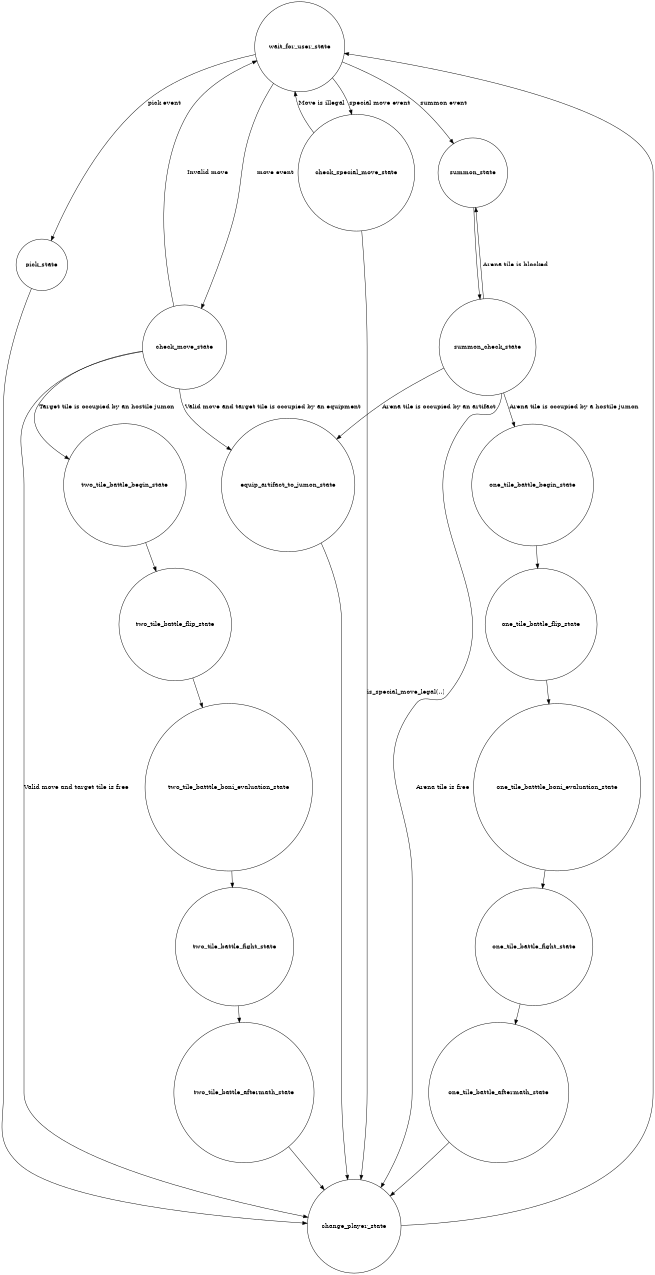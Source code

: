 digraph AkugaFSM {
	size="8.5"
	node [shape = circle]
	// Declare every existing state within the fsm
	wait_for_user_state
	pick_state
	summon_state
	check_move_state
	check_special_move_state
	summon_check_state
	change_player_state
	one_tile_battle_begin_state
	one_tile_battle_flip_state
	one_tile_batttle_boni_evaluation_state
	one_tile_battle_fight_state
	one_tile_battle_aftermath_state
	two_tile_battle_begin_state
	two_tile_battle_flip_state
	two_tile_batttle_boni_evaluation_state
	two_tile_battle_fight_state
	two_tile_battle_aftermath_state
	equip_artifact_to_jumon_state

	// Change player state
	change_player_state -> wait_for_user_state

	// Idle state
	wait_for_user_state -> pick_state [label="pick event"];
	wait_for_user_state -> summon_state [label="summon event"];
	wait_for_user_state -> check_move_state [label="move event"];
	wait_for_user_state -> check_special_move_state [label="special move event"];

	// Pick State
	pick_state -> change_player_state

	// Summon State
	summon_state -> summon_check_state
	
	// Summon check state
	summon_check_state -> change_player_state[label="Arena tile is free"]
	summon_check_state -> summon_state[label="Arena tile is blocked"]
	summon_check_state -> one_tile_battle_begin_state[label="Arena tile is occupied by a hostile jumon"]
	summon_check_state -> equip_artifact_to_jumon_state[label="Arena tile is occupied by an artifact"]

	// Check move state
	check_move_state -> wait_for_user_state[label="Invalid move"]
	check_move_state -> change_player_state[label="Valid move and target tile is free"]
	check_move_state -> two_tile_battle_begin_state[label="Target tile is occupied by an hostile jumon"]
	check_move_state -> equip_artifact_to_jumon_state[label="Valid move and target tile is occupied by an equipment"]

	// Check special move state
	check_special_move_state -> change_player_state[label="is_special_move_legal(..)"]
	check_special_move_state -> wait_for_user_state[label="Move is illegal"]

	// One tile battle states
	one_tile_battle_begin_state -> one_tile_battle_flip_state
	one_tile_battle_flip_state -> one_tile_batttle_boni_evaluation_state
	one_tile_batttle_boni_evaluation_state -> one_tile_battle_fight_state
	one_tile_battle_fight_state -> one_tile_battle_aftermath_state
	one_tile_battle_aftermath_state -> change_player_state

	// One tile battle states
	two_tile_battle_begin_state -> two_tile_battle_flip_state
	two_tile_battle_flip_state -> two_tile_batttle_boni_evaluation_state
	two_tile_batttle_boni_evaluation_state -> two_tile_battle_fight_state
	two_tile_battle_fight_state -> two_tile_battle_aftermath_state
	two_tile_battle_aftermath_state -> change_player_state

	//Equip artifact to jumon state
	equip_artifact_to_jumon_state -> change_player_state
}

